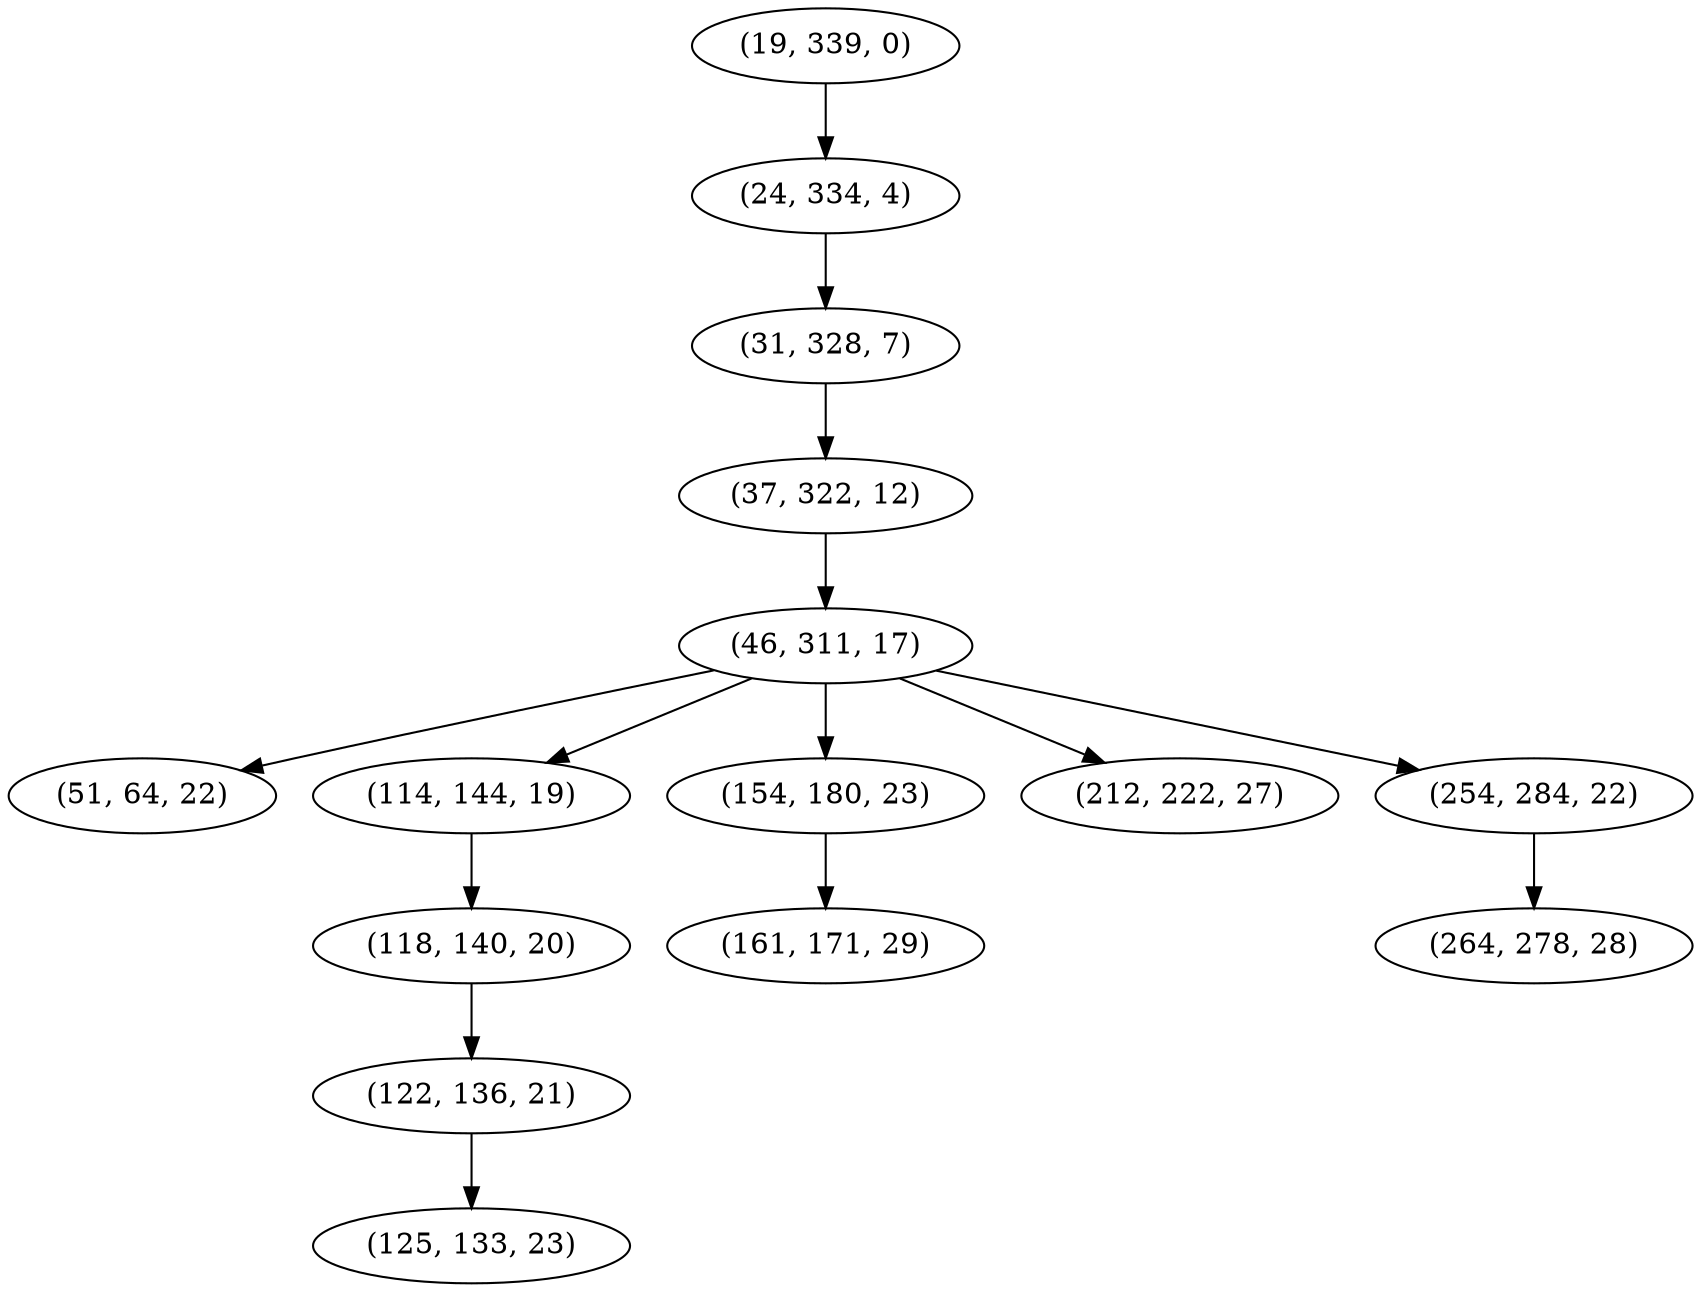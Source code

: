 digraph tree {
    "(19, 339, 0)";
    "(24, 334, 4)";
    "(31, 328, 7)";
    "(37, 322, 12)";
    "(46, 311, 17)";
    "(51, 64, 22)";
    "(114, 144, 19)";
    "(118, 140, 20)";
    "(122, 136, 21)";
    "(125, 133, 23)";
    "(154, 180, 23)";
    "(161, 171, 29)";
    "(212, 222, 27)";
    "(254, 284, 22)";
    "(264, 278, 28)";
    "(19, 339, 0)" -> "(24, 334, 4)";
    "(24, 334, 4)" -> "(31, 328, 7)";
    "(31, 328, 7)" -> "(37, 322, 12)";
    "(37, 322, 12)" -> "(46, 311, 17)";
    "(46, 311, 17)" -> "(51, 64, 22)";
    "(46, 311, 17)" -> "(114, 144, 19)";
    "(46, 311, 17)" -> "(154, 180, 23)";
    "(46, 311, 17)" -> "(212, 222, 27)";
    "(46, 311, 17)" -> "(254, 284, 22)";
    "(114, 144, 19)" -> "(118, 140, 20)";
    "(118, 140, 20)" -> "(122, 136, 21)";
    "(122, 136, 21)" -> "(125, 133, 23)";
    "(154, 180, 23)" -> "(161, 171, 29)";
    "(254, 284, 22)" -> "(264, 278, 28)";
}
